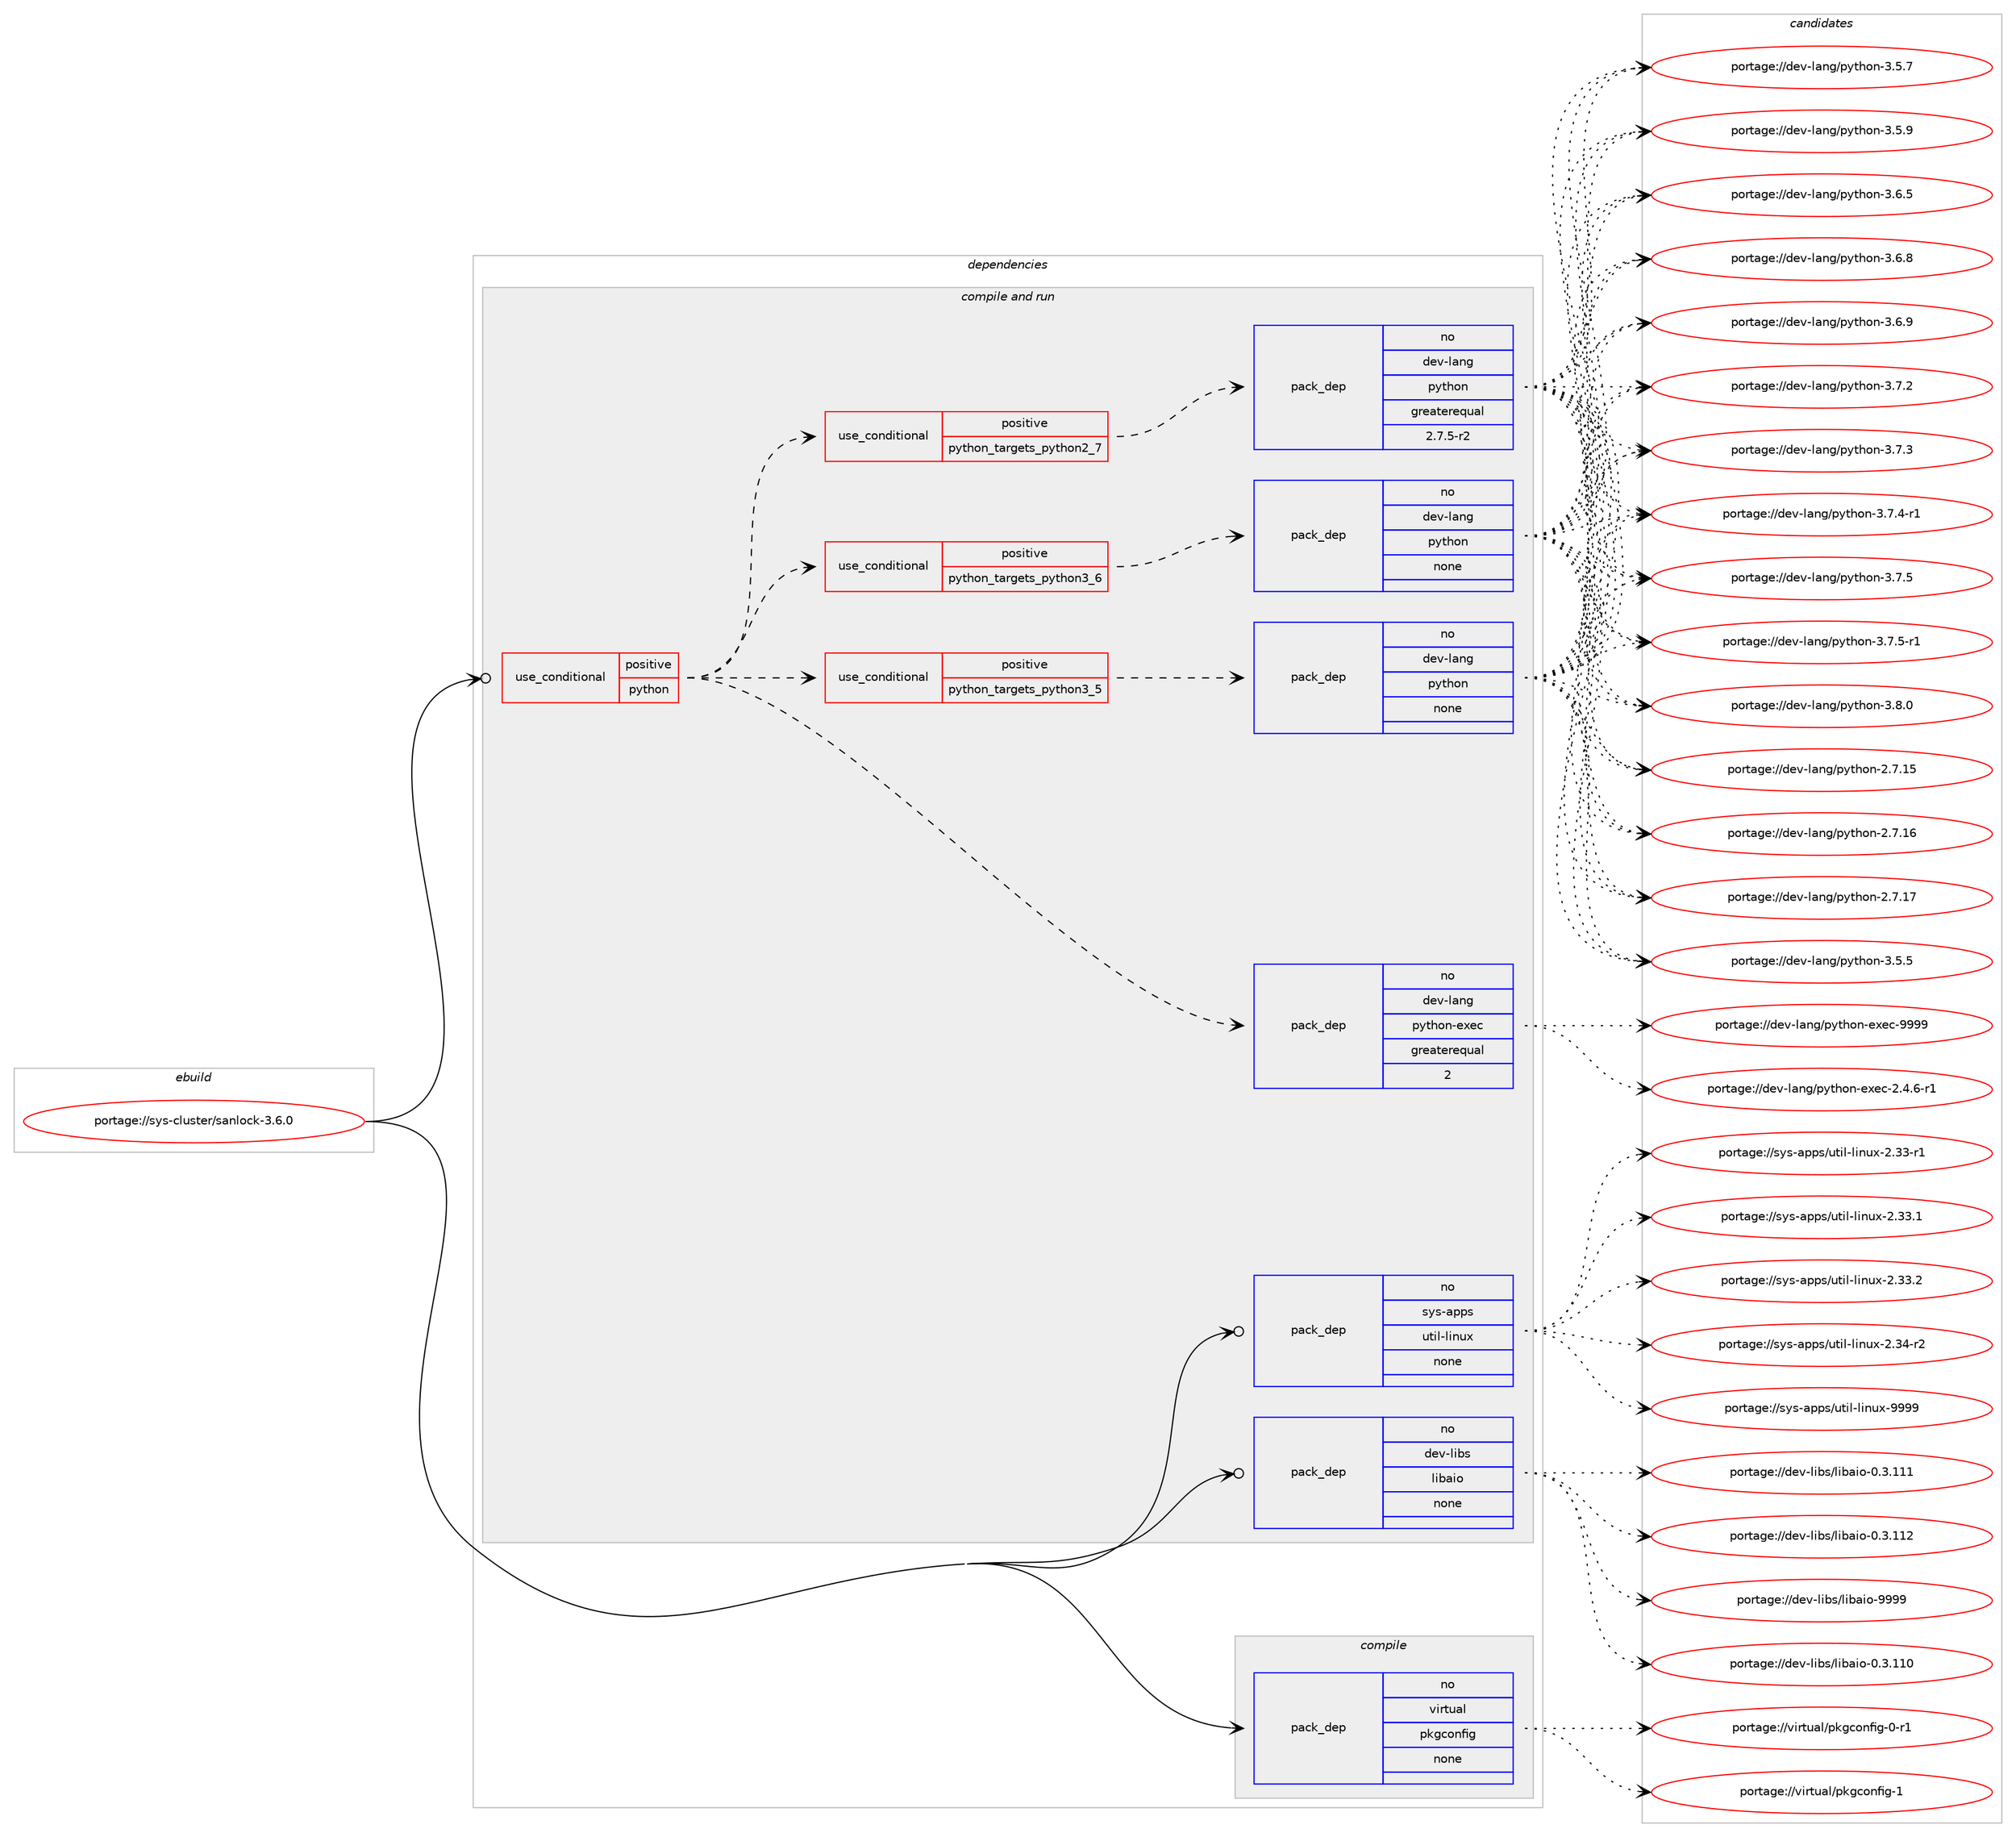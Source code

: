 digraph prolog {

# *************
# Graph options
# *************

newrank=true;
concentrate=true;
compound=true;
graph [rankdir=LR,fontname=Helvetica,fontsize=10,ranksep=1.5];#, ranksep=2.5, nodesep=0.2];
edge  [arrowhead=vee];
node  [fontname=Helvetica,fontsize=10];

# **********
# The ebuild
# **********

subgraph cluster_leftcol {
color=gray;
rank=same;
label=<<i>ebuild</i>>;
id [label="portage://sys-cluster/sanlock-3.6.0", color=red, width=4, href="../sys-cluster/sanlock-3.6.0.svg"];
}

# ****************
# The dependencies
# ****************

subgraph cluster_midcol {
color=gray;
label=<<i>dependencies</i>>;
subgraph cluster_compile {
fillcolor="#eeeeee";
style=filled;
label=<<i>compile</i>>;
subgraph pack312038 {
dependency421036 [label=<<TABLE BORDER="0" CELLBORDER="1" CELLSPACING="0" CELLPADDING="4" WIDTH="220"><TR><TD ROWSPAN="6" CELLPADDING="30">pack_dep</TD></TR><TR><TD WIDTH="110">no</TD></TR><TR><TD>virtual</TD></TR><TR><TD>pkgconfig</TD></TR><TR><TD>none</TD></TR><TR><TD></TD></TR></TABLE>>, shape=none, color=blue];
}
id:e -> dependency421036:w [weight=20,style="solid",arrowhead="vee"];
}
subgraph cluster_compileandrun {
fillcolor="#eeeeee";
style=filled;
label=<<i>compile and run</i>>;
subgraph cond101979 {
dependency421037 [label=<<TABLE BORDER="0" CELLBORDER="1" CELLSPACING="0" CELLPADDING="4"><TR><TD ROWSPAN="3" CELLPADDING="10">use_conditional</TD></TR><TR><TD>positive</TD></TR><TR><TD>python</TD></TR></TABLE>>, shape=none, color=red];
subgraph cond101980 {
dependency421038 [label=<<TABLE BORDER="0" CELLBORDER="1" CELLSPACING="0" CELLPADDING="4"><TR><TD ROWSPAN="3" CELLPADDING="10">use_conditional</TD></TR><TR><TD>positive</TD></TR><TR><TD>python_targets_python2_7</TD></TR></TABLE>>, shape=none, color=red];
subgraph pack312039 {
dependency421039 [label=<<TABLE BORDER="0" CELLBORDER="1" CELLSPACING="0" CELLPADDING="4" WIDTH="220"><TR><TD ROWSPAN="6" CELLPADDING="30">pack_dep</TD></TR><TR><TD WIDTH="110">no</TD></TR><TR><TD>dev-lang</TD></TR><TR><TD>python</TD></TR><TR><TD>greaterequal</TD></TR><TR><TD>2.7.5-r2</TD></TR></TABLE>>, shape=none, color=blue];
}
dependency421038:e -> dependency421039:w [weight=20,style="dashed",arrowhead="vee"];
}
dependency421037:e -> dependency421038:w [weight=20,style="dashed",arrowhead="vee"];
subgraph cond101981 {
dependency421040 [label=<<TABLE BORDER="0" CELLBORDER="1" CELLSPACING="0" CELLPADDING="4"><TR><TD ROWSPAN="3" CELLPADDING="10">use_conditional</TD></TR><TR><TD>positive</TD></TR><TR><TD>python_targets_python3_5</TD></TR></TABLE>>, shape=none, color=red];
subgraph pack312040 {
dependency421041 [label=<<TABLE BORDER="0" CELLBORDER="1" CELLSPACING="0" CELLPADDING="4" WIDTH="220"><TR><TD ROWSPAN="6" CELLPADDING="30">pack_dep</TD></TR><TR><TD WIDTH="110">no</TD></TR><TR><TD>dev-lang</TD></TR><TR><TD>python</TD></TR><TR><TD>none</TD></TR><TR><TD></TD></TR></TABLE>>, shape=none, color=blue];
}
dependency421040:e -> dependency421041:w [weight=20,style="dashed",arrowhead="vee"];
}
dependency421037:e -> dependency421040:w [weight=20,style="dashed",arrowhead="vee"];
subgraph cond101982 {
dependency421042 [label=<<TABLE BORDER="0" CELLBORDER="1" CELLSPACING="0" CELLPADDING="4"><TR><TD ROWSPAN="3" CELLPADDING="10">use_conditional</TD></TR><TR><TD>positive</TD></TR><TR><TD>python_targets_python3_6</TD></TR></TABLE>>, shape=none, color=red];
subgraph pack312041 {
dependency421043 [label=<<TABLE BORDER="0" CELLBORDER="1" CELLSPACING="0" CELLPADDING="4" WIDTH="220"><TR><TD ROWSPAN="6" CELLPADDING="30">pack_dep</TD></TR><TR><TD WIDTH="110">no</TD></TR><TR><TD>dev-lang</TD></TR><TR><TD>python</TD></TR><TR><TD>none</TD></TR><TR><TD></TD></TR></TABLE>>, shape=none, color=blue];
}
dependency421042:e -> dependency421043:w [weight=20,style="dashed",arrowhead="vee"];
}
dependency421037:e -> dependency421042:w [weight=20,style="dashed",arrowhead="vee"];
subgraph pack312042 {
dependency421044 [label=<<TABLE BORDER="0" CELLBORDER="1" CELLSPACING="0" CELLPADDING="4" WIDTH="220"><TR><TD ROWSPAN="6" CELLPADDING="30">pack_dep</TD></TR><TR><TD WIDTH="110">no</TD></TR><TR><TD>dev-lang</TD></TR><TR><TD>python-exec</TD></TR><TR><TD>greaterequal</TD></TR><TR><TD>2</TD></TR></TABLE>>, shape=none, color=blue];
}
dependency421037:e -> dependency421044:w [weight=20,style="dashed",arrowhead="vee"];
}
id:e -> dependency421037:w [weight=20,style="solid",arrowhead="odotvee"];
subgraph pack312043 {
dependency421045 [label=<<TABLE BORDER="0" CELLBORDER="1" CELLSPACING="0" CELLPADDING="4" WIDTH="220"><TR><TD ROWSPAN="6" CELLPADDING="30">pack_dep</TD></TR><TR><TD WIDTH="110">no</TD></TR><TR><TD>dev-libs</TD></TR><TR><TD>libaio</TD></TR><TR><TD>none</TD></TR><TR><TD></TD></TR></TABLE>>, shape=none, color=blue];
}
id:e -> dependency421045:w [weight=20,style="solid",arrowhead="odotvee"];
subgraph pack312044 {
dependency421046 [label=<<TABLE BORDER="0" CELLBORDER="1" CELLSPACING="0" CELLPADDING="4" WIDTH="220"><TR><TD ROWSPAN="6" CELLPADDING="30">pack_dep</TD></TR><TR><TD WIDTH="110">no</TD></TR><TR><TD>sys-apps</TD></TR><TR><TD>util-linux</TD></TR><TR><TD>none</TD></TR><TR><TD></TD></TR></TABLE>>, shape=none, color=blue];
}
id:e -> dependency421046:w [weight=20,style="solid",arrowhead="odotvee"];
}
subgraph cluster_run {
fillcolor="#eeeeee";
style=filled;
label=<<i>run</i>>;
}
}

# **************
# The candidates
# **************

subgraph cluster_choices {
rank=same;
color=gray;
label=<<i>candidates</i>>;

subgraph choice312038 {
color=black;
nodesep=1;
choiceportage11810511411611797108471121071039911111010210510345484511449 [label="portage://virtual/pkgconfig-0-r1", color=red, width=4,href="../virtual/pkgconfig-0-r1.svg"];
choiceportage1181051141161179710847112107103991111101021051034549 [label="portage://virtual/pkgconfig-1", color=red, width=4,href="../virtual/pkgconfig-1.svg"];
dependency421036:e -> choiceportage11810511411611797108471121071039911111010210510345484511449:w [style=dotted,weight="100"];
dependency421036:e -> choiceportage1181051141161179710847112107103991111101021051034549:w [style=dotted,weight="100"];
}
subgraph choice312039 {
color=black;
nodesep=1;
choiceportage10010111845108971101034711212111610411111045504655464953 [label="portage://dev-lang/python-2.7.15", color=red, width=4,href="../dev-lang/python-2.7.15.svg"];
choiceportage10010111845108971101034711212111610411111045504655464954 [label="portage://dev-lang/python-2.7.16", color=red, width=4,href="../dev-lang/python-2.7.16.svg"];
choiceportage10010111845108971101034711212111610411111045504655464955 [label="portage://dev-lang/python-2.7.17", color=red, width=4,href="../dev-lang/python-2.7.17.svg"];
choiceportage100101118451089711010347112121116104111110455146534653 [label="portage://dev-lang/python-3.5.5", color=red, width=4,href="../dev-lang/python-3.5.5.svg"];
choiceportage100101118451089711010347112121116104111110455146534655 [label="portage://dev-lang/python-3.5.7", color=red, width=4,href="../dev-lang/python-3.5.7.svg"];
choiceportage100101118451089711010347112121116104111110455146534657 [label="portage://dev-lang/python-3.5.9", color=red, width=4,href="../dev-lang/python-3.5.9.svg"];
choiceportage100101118451089711010347112121116104111110455146544653 [label="portage://dev-lang/python-3.6.5", color=red, width=4,href="../dev-lang/python-3.6.5.svg"];
choiceportage100101118451089711010347112121116104111110455146544656 [label="portage://dev-lang/python-3.6.8", color=red, width=4,href="../dev-lang/python-3.6.8.svg"];
choiceportage100101118451089711010347112121116104111110455146544657 [label="portage://dev-lang/python-3.6.9", color=red, width=4,href="../dev-lang/python-3.6.9.svg"];
choiceportage100101118451089711010347112121116104111110455146554650 [label="portage://dev-lang/python-3.7.2", color=red, width=4,href="../dev-lang/python-3.7.2.svg"];
choiceportage100101118451089711010347112121116104111110455146554651 [label="portage://dev-lang/python-3.7.3", color=red, width=4,href="../dev-lang/python-3.7.3.svg"];
choiceportage1001011184510897110103471121211161041111104551465546524511449 [label="portage://dev-lang/python-3.7.4-r1", color=red, width=4,href="../dev-lang/python-3.7.4-r1.svg"];
choiceportage100101118451089711010347112121116104111110455146554653 [label="portage://dev-lang/python-3.7.5", color=red, width=4,href="../dev-lang/python-3.7.5.svg"];
choiceportage1001011184510897110103471121211161041111104551465546534511449 [label="portage://dev-lang/python-3.7.5-r1", color=red, width=4,href="../dev-lang/python-3.7.5-r1.svg"];
choiceportage100101118451089711010347112121116104111110455146564648 [label="portage://dev-lang/python-3.8.0", color=red, width=4,href="../dev-lang/python-3.8.0.svg"];
dependency421039:e -> choiceportage10010111845108971101034711212111610411111045504655464953:w [style=dotted,weight="100"];
dependency421039:e -> choiceportage10010111845108971101034711212111610411111045504655464954:w [style=dotted,weight="100"];
dependency421039:e -> choiceportage10010111845108971101034711212111610411111045504655464955:w [style=dotted,weight="100"];
dependency421039:e -> choiceportage100101118451089711010347112121116104111110455146534653:w [style=dotted,weight="100"];
dependency421039:e -> choiceportage100101118451089711010347112121116104111110455146534655:w [style=dotted,weight="100"];
dependency421039:e -> choiceportage100101118451089711010347112121116104111110455146534657:w [style=dotted,weight="100"];
dependency421039:e -> choiceportage100101118451089711010347112121116104111110455146544653:w [style=dotted,weight="100"];
dependency421039:e -> choiceportage100101118451089711010347112121116104111110455146544656:w [style=dotted,weight="100"];
dependency421039:e -> choiceportage100101118451089711010347112121116104111110455146544657:w [style=dotted,weight="100"];
dependency421039:e -> choiceportage100101118451089711010347112121116104111110455146554650:w [style=dotted,weight="100"];
dependency421039:e -> choiceportage100101118451089711010347112121116104111110455146554651:w [style=dotted,weight="100"];
dependency421039:e -> choiceportage1001011184510897110103471121211161041111104551465546524511449:w [style=dotted,weight="100"];
dependency421039:e -> choiceportage100101118451089711010347112121116104111110455146554653:w [style=dotted,weight="100"];
dependency421039:e -> choiceportage1001011184510897110103471121211161041111104551465546534511449:w [style=dotted,weight="100"];
dependency421039:e -> choiceportage100101118451089711010347112121116104111110455146564648:w [style=dotted,weight="100"];
}
subgraph choice312040 {
color=black;
nodesep=1;
choiceportage10010111845108971101034711212111610411111045504655464953 [label="portage://dev-lang/python-2.7.15", color=red, width=4,href="../dev-lang/python-2.7.15.svg"];
choiceportage10010111845108971101034711212111610411111045504655464954 [label="portage://dev-lang/python-2.7.16", color=red, width=4,href="../dev-lang/python-2.7.16.svg"];
choiceportage10010111845108971101034711212111610411111045504655464955 [label="portage://dev-lang/python-2.7.17", color=red, width=4,href="../dev-lang/python-2.7.17.svg"];
choiceportage100101118451089711010347112121116104111110455146534653 [label="portage://dev-lang/python-3.5.5", color=red, width=4,href="../dev-lang/python-3.5.5.svg"];
choiceportage100101118451089711010347112121116104111110455146534655 [label="portage://dev-lang/python-3.5.7", color=red, width=4,href="../dev-lang/python-3.5.7.svg"];
choiceportage100101118451089711010347112121116104111110455146534657 [label="portage://dev-lang/python-3.5.9", color=red, width=4,href="../dev-lang/python-3.5.9.svg"];
choiceportage100101118451089711010347112121116104111110455146544653 [label="portage://dev-lang/python-3.6.5", color=red, width=4,href="../dev-lang/python-3.6.5.svg"];
choiceportage100101118451089711010347112121116104111110455146544656 [label="portage://dev-lang/python-3.6.8", color=red, width=4,href="../dev-lang/python-3.6.8.svg"];
choiceportage100101118451089711010347112121116104111110455146544657 [label="portage://dev-lang/python-3.6.9", color=red, width=4,href="../dev-lang/python-3.6.9.svg"];
choiceportage100101118451089711010347112121116104111110455146554650 [label="portage://dev-lang/python-3.7.2", color=red, width=4,href="../dev-lang/python-3.7.2.svg"];
choiceportage100101118451089711010347112121116104111110455146554651 [label="portage://dev-lang/python-3.7.3", color=red, width=4,href="../dev-lang/python-3.7.3.svg"];
choiceportage1001011184510897110103471121211161041111104551465546524511449 [label="portage://dev-lang/python-3.7.4-r1", color=red, width=4,href="../dev-lang/python-3.7.4-r1.svg"];
choiceportage100101118451089711010347112121116104111110455146554653 [label="portage://dev-lang/python-3.7.5", color=red, width=4,href="../dev-lang/python-3.7.5.svg"];
choiceportage1001011184510897110103471121211161041111104551465546534511449 [label="portage://dev-lang/python-3.7.5-r1", color=red, width=4,href="../dev-lang/python-3.7.5-r1.svg"];
choiceportage100101118451089711010347112121116104111110455146564648 [label="portage://dev-lang/python-3.8.0", color=red, width=4,href="../dev-lang/python-3.8.0.svg"];
dependency421041:e -> choiceportage10010111845108971101034711212111610411111045504655464953:w [style=dotted,weight="100"];
dependency421041:e -> choiceportage10010111845108971101034711212111610411111045504655464954:w [style=dotted,weight="100"];
dependency421041:e -> choiceportage10010111845108971101034711212111610411111045504655464955:w [style=dotted,weight="100"];
dependency421041:e -> choiceportage100101118451089711010347112121116104111110455146534653:w [style=dotted,weight="100"];
dependency421041:e -> choiceportage100101118451089711010347112121116104111110455146534655:w [style=dotted,weight="100"];
dependency421041:e -> choiceportage100101118451089711010347112121116104111110455146534657:w [style=dotted,weight="100"];
dependency421041:e -> choiceportage100101118451089711010347112121116104111110455146544653:w [style=dotted,weight="100"];
dependency421041:e -> choiceportage100101118451089711010347112121116104111110455146544656:w [style=dotted,weight="100"];
dependency421041:e -> choiceportage100101118451089711010347112121116104111110455146544657:w [style=dotted,weight="100"];
dependency421041:e -> choiceportage100101118451089711010347112121116104111110455146554650:w [style=dotted,weight="100"];
dependency421041:e -> choiceportage100101118451089711010347112121116104111110455146554651:w [style=dotted,weight="100"];
dependency421041:e -> choiceportage1001011184510897110103471121211161041111104551465546524511449:w [style=dotted,weight="100"];
dependency421041:e -> choiceportage100101118451089711010347112121116104111110455146554653:w [style=dotted,weight="100"];
dependency421041:e -> choiceportage1001011184510897110103471121211161041111104551465546534511449:w [style=dotted,weight="100"];
dependency421041:e -> choiceportage100101118451089711010347112121116104111110455146564648:w [style=dotted,weight="100"];
}
subgraph choice312041 {
color=black;
nodesep=1;
choiceportage10010111845108971101034711212111610411111045504655464953 [label="portage://dev-lang/python-2.7.15", color=red, width=4,href="../dev-lang/python-2.7.15.svg"];
choiceportage10010111845108971101034711212111610411111045504655464954 [label="portage://dev-lang/python-2.7.16", color=red, width=4,href="../dev-lang/python-2.7.16.svg"];
choiceportage10010111845108971101034711212111610411111045504655464955 [label="portage://dev-lang/python-2.7.17", color=red, width=4,href="../dev-lang/python-2.7.17.svg"];
choiceportage100101118451089711010347112121116104111110455146534653 [label="portage://dev-lang/python-3.5.5", color=red, width=4,href="../dev-lang/python-3.5.5.svg"];
choiceportage100101118451089711010347112121116104111110455146534655 [label="portage://dev-lang/python-3.5.7", color=red, width=4,href="../dev-lang/python-3.5.7.svg"];
choiceportage100101118451089711010347112121116104111110455146534657 [label="portage://dev-lang/python-3.5.9", color=red, width=4,href="../dev-lang/python-3.5.9.svg"];
choiceportage100101118451089711010347112121116104111110455146544653 [label="portage://dev-lang/python-3.6.5", color=red, width=4,href="../dev-lang/python-3.6.5.svg"];
choiceportage100101118451089711010347112121116104111110455146544656 [label="portage://dev-lang/python-3.6.8", color=red, width=4,href="../dev-lang/python-3.6.8.svg"];
choiceportage100101118451089711010347112121116104111110455146544657 [label="portage://dev-lang/python-3.6.9", color=red, width=4,href="../dev-lang/python-3.6.9.svg"];
choiceportage100101118451089711010347112121116104111110455146554650 [label="portage://dev-lang/python-3.7.2", color=red, width=4,href="../dev-lang/python-3.7.2.svg"];
choiceportage100101118451089711010347112121116104111110455146554651 [label="portage://dev-lang/python-3.7.3", color=red, width=4,href="../dev-lang/python-3.7.3.svg"];
choiceportage1001011184510897110103471121211161041111104551465546524511449 [label="portage://dev-lang/python-3.7.4-r1", color=red, width=4,href="../dev-lang/python-3.7.4-r1.svg"];
choiceportage100101118451089711010347112121116104111110455146554653 [label="portage://dev-lang/python-3.7.5", color=red, width=4,href="../dev-lang/python-3.7.5.svg"];
choiceportage1001011184510897110103471121211161041111104551465546534511449 [label="portage://dev-lang/python-3.7.5-r1", color=red, width=4,href="../dev-lang/python-3.7.5-r1.svg"];
choiceportage100101118451089711010347112121116104111110455146564648 [label="portage://dev-lang/python-3.8.0", color=red, width=4,href="../dev-lang/python-3.8.0.svg"];
dependency421043:e -> choiceportage10010111845108971101034711212111610411111045504655464953:w [style=dotted,weight="100"];
dependency421043:e -> choiceportage10010111845108971101034711212111610411111045504655464954:w [style=dotted,weight="100"];
dependency421043:e -> choiceportage10010111845108971101034711212111610411111045504655464955:w [style=dotted,weight="100"];
dependency421043:e -> choiceportage100101118451089711010347112121116104111110455146534653:w [style=dotted,weight="100"];
dependency421043:e -> choiceportage100101118451089711010347112121116104111110455146534655:w [style=dotted,weight="100"];
dependency421043:e -> choiceportage100101118451089711010347112121116104111110455146534657:w [style=dotted,weight="100"];
dependency421043:e -> choiceportage100101118451089711010347112121116104111110455146544653:w [style=dotted,weight="100"];
dependency421043:e -> choiceportage100101118451089711010347112121116104111110455146544656:w [style=dotted,weight="100"];
dependency421043:e -> choiceportage100101118451089711010347112121116104111110455146544657:w [style=dotted,weight="100"];
dependency421043:e -> choiceportage100101118451089711010347112121116104111110455146554650:w [style=dotted,weight="100"];
dependency421043:e -> choiceportage100101118451089711010347112121116104111110455146554651:w [style=dotted,weight="100"];
dependency421043:e -> choiceportage1001011184510897110103471121211161041111104551465546524511449:w [style=dotted,weight="100"];
dependency421043:e -> choiceportage100101118451089711010347112121116104111110455146554653:w [style=dotted,weight="100"];
dependency421043:e -> choiceportage1001011184510897110103471121211161041111104551465546534511449:w [style=dotted,weight="100"];
dependency421043:e -> choiceportage100101118451089711010347112121116104111110455146564648:w [style=dotted,weight="100"];
}
subgraph choice312042 {
color=black;
nodesep=1;
choiceportage10010111845108971101034711212111610411111045101120101994550465246544511449 [label="portage://dev-lang/python-exec-2.4.6-r1", color=red, width=4,href="../dev-lang/python-exec-2.4.6-r1.svg"];
choiceportage10010111845108971101034711212111610411111045101120101994557575757 [label="portage://dev-lang/python-exec-9999", color=red, width=4,href="../dev-lang/python-exec-9999.svg"];
dependency421044:e -> choiceportage10010111845108971101034711212111610411111045101120101994550465246544511449:w [style=dotted,weight="100"];
dependency421044:e -> choiceportage10010111845108971101034711212111610411111045101120101994557575757:w [style=dotted,weight="100"];
}
subgraph choice312043 {
color=black;
nodesep=1;
choiceportage10010111845108105981154710810598971051114548465146494948 [label="portage://dev-libs/libaio-0.3.110", color=red, width=4,href="../dev-libs/libaio-0.3.110.svg"];
choiceportage10010111845108105981154710810598971051114548465146494949 [label="portage://dev-libs/libaio-0.3.111", color=red, width=4,href="../dev-libs/libaio-0.3.111.svg"];
choiceportage10010111845108105981154710810598971051114548465146494950 [label="portage://dev-libs/libaio-0.3.112", color=red, width=4,href="../dev-libs/libaio-0.3.112.svg"];
choiceportage10010111845108105981154710810598971051114557575757 [label="portage://dev-libs/libaio-9999", color=red, width=4,href="../dev-libs/libaio-9999.svg"];
dependency421045:e -> choiceportage10010111845108105981154710810598971051114548465146494948:w [style=dotted,weight="100"];
dependency421045:e -> choiceportage10010111845108105981154710810598971051114548465146494949:w [style=dotted,weight="100"];
dependency421045:e -> choiceportage10010111845108105981154710810598971051114548465146494950:w [style=dotted,weight="100"];
dependency421045:e -> choiceportage10010111845108105981154710810598971051114557575757:w [style=dotted,weight="100"];
}
subgraph choice312044 {
color=black;
nodesep=1;
choiceportage1151211154597112112115471171161051084510810511011712045504651514511449 [label="portage://sys-apps/util-linux-2.33-r1", color=red, width=4,href="../sys-apps/util-linux-2.33-r1.svg"];
choiceportage1151211154597112112115471171161051084510810511011712045504651514649 [label="portage://sys-apps/util-linux-2.33.1", color=red, width=4,href="../sys-apps/util-linux-2.33.1.svg"];
choiceportage1151211154597112112115471171161051084510810511011712045504651514650 [label="portage://sys-apps/util-linux-2.33.2", color=red, width=4,href="../sys-apps/util-linux-2.33.2.svg"];
choiceportage1151211154597112112115471171161051084510810511011712045504651524511450 [label="portage://sys-apps/util-linux-2.34-r2", color=red, width=4,href="../sys-apps/util-linux-2.34-r2.svg"];
choiceportage115121115459711211211547117116105108451081051101171204557575757 [label="portage://sys-apps/util-linux-9999", color=red, width=4,href="../sys-apps/util-linux-9999.svg"];
dependency421046:e -> choiceportage1151211154597112112115471171161051084510810511011712045504651514511449:w [style=dotted,weight="100"];
dependency421046:e -> choiceportage1151211154597112112115471171161051084510810511011712045504651514649:w [style=dotted,weight="100"];
dependency421046:e -> choiceportage1151211154597112112115471171161051084510810511011712045504651514650:w [style=dotted,weight="100"];
dependency421046:e -> choiceportage1151211154597112112115471171161051084510810511011712045504651524511450:w [style=dotted,weight="100"];
dependency421046:e -> choiceportage115121115459711211211547117116105108451081051101171204557575757:w [style=dotted,weight="100"];
}
}

}
